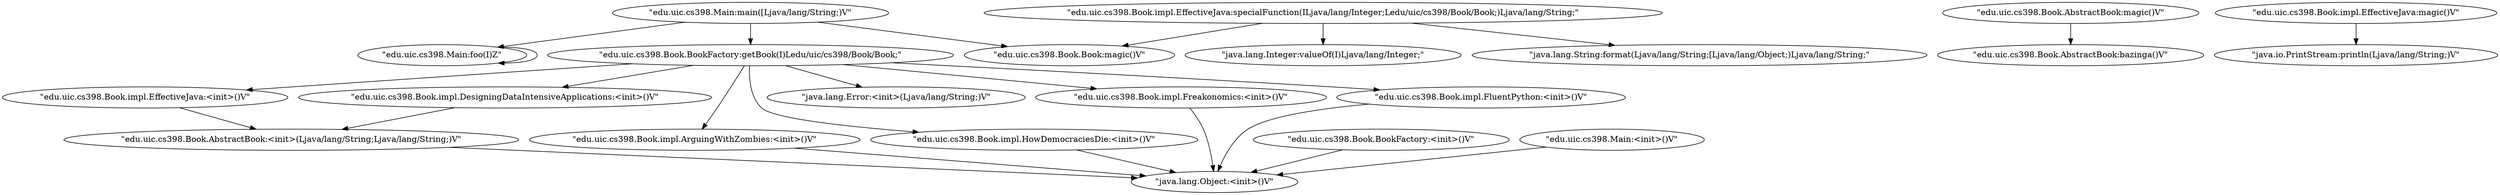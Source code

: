 strict digraph G {
  "edu.uic.cs398.Book.impl.EffectiveJava:<init>()V" [ label="\"edu.uic.cs398.Book.impl.EffectiveJava:<init>()V\"" ];
  "edu.uic.cs398.Book.AbstractBook:<init>(Ljava/lang/String;Ljava/lang/String;)V" [ label="\"edu.uic.cs398.Book.AbstractBook:<init>(Ljava/lang/String;Ljava/lang/String;)V\"" ];
  "edu.uic.cs398.Book.impl.DesigningDataIntensiveApplications:<init>()V" [ label="\"edu.uic.cs398.Book.impl.DesigningDataIntensiveApplications:<init>()V\"" ];
  "edu.uic.cs398.Book.impl.ArguingWithZombies:<init>()V" [ label="\"edu.uic.cs398.Book.impl.ArguingWithZombies:<init>()V\"" ];
  "java.lang.Object:<init>()V" [ label="\"java.lang.Object:<init>()V\"" ];
  "edu.uic.cs398.Main:foo(I)Z" [ label="\"edu.uic.cs398.Main:foo(I)Z\"" ];
  "edu.uic.cs398.Book.impl.EffectiveJava:specialFunction(ILjava/lang/Integer;Ledu/uic/cs398/Book/Book;)Ljava/lang/String;" [ label="\"edu.uic.cs398.Book.impl.EffectiveJava:specialFunction(ILjava/lang/Integer;Ledu/uic/cs398/Book/Book;)Ljava/lang/String;\"" ];
  "java.lang.Integer:valueOf(I)Ljava/lang/Integer;" [ label="\"java.lang.Integer:valueOf(I)Ljava/lang/Integer;\"" ];
  "edu.uic.cs398.Book.Book:magic()V" [ label="\"edu.uic.cs398.Book.Book:magic()V\"" ];
  "java.lang.String:format(Ljava/lang/String;[Ljava/lang/Object;)Ljava/lang/String;" [ label="\"java.lang.String:format(Ljava/lang/String;[Ljava/lang/Object;)Ljava/lang/String;\"" ];
  "edu.uic.cs398.Book.BookFactory:getBook(I)Ledu/uic/cs398/Book/Book;" [ label="\"edu.uic.cs398.Book.BookFactory:getBook(I)Ledu/uic/cs398/Book/Book;\"" ];
  "edu.uic.cs398.Book.impl.HowDemocraciesDie:<init>()V" [ label="\"edu.uic.cs398.Book.impl.HowDemocraciesDie:<init>()V\"" ];
  "java.lang.Error:<init>(Ljava/lang/String;)V" [ label="\"java.lang.Error:<init>(Ljava/lang/String;)V\"" ];
  "edu.uic.cs398.Book.impl.Freakonomics:<init>()V" [ label="\"edu.uic.cs398.Book.impl.Freakonomics:<init>()V\"" ];
  "edu.uic.cs398.Book.impl.FluentPython:<init>()V" [ label="\"edu.uic.cs398.Book.impl.FluentPython:<init>()V\"" ];
  "edu.uic.cs398.Book.BookFactory:<init>()V" [ label="\"edu.uic.cs398.Book.BookFactory:<init>()V\"" ];
  "edu.uic.cs398.Book.AbstractBook:magic()V" [ label="\"edu.uic.cs398.Book.AbstractBook:magic()V\"" ];
  "edu.uic.cs398.Book.AbstractBook:bazinga()V" [ label="\"edu.uic.cs398.Book.AbstractBook:bazinga()V\"" ];
  "edu.uic.cs398.Book.impl.EffectiveJava:magic()V" [ label="\"edu.uic.cs398.Book.impl.EffectiveJava:magic()V\"" ];
  "java.io.PrintStream:println(Ljava/lang/String;)V" [ label="\"java.io.PrintStream:println(Ljava/lang/String;)V\"" ];
  "edu.uic.cs398.Main:<init>()V" [ label="\"edu.uic.cs398.Main:<init>()V\"" ];
  "edu.uic.cs398.Main:main([Ljava/lang/String;)V" [ label="\"edu.uic.cs398.Main:main([Ljava/lang/String;)V\"" ];
  "edu.uic.cs398.Book.impl.EffectiveJava:<init>()V" -> "edu.uic.cs398.Book.AbstractBook:<init>(Ljava/lang/String;Ljava/lang/String;)V";
  "edu.uic.cs398.Book.impl.DesigningDataIntensiveApplications:<init>()V" -> "edu.uic.cs398.Book.AbstractBook:<init>(Ljava/lang/String;Ljava/lang/String;)V";
  "edu.uic.cs398.Book.impl.ArguingWithZombies:<init>()V" -> "java.lang.Object:<init>()V";
  "edu.uic.cs398.Main:foo(I)Z" -> "edu.uic.cs398.Main:foo(I)Z";
  "edu.uic.cs398.Book.impl.EffectiveJava:specialFunction(ILjava/lang/Integer;Ledu/uic/cs398/Book/Book;)Ljava/lang/String;" -> "java.lang.Integer:valueOf(I)Ljava/lang/Integer;";
  "edu.uic.cs398.Book.impl.EffectiveJava:specialFunction(ILjava/lang/Integer;Ledu/uic/cs398/Book/Book;)Ljava/lang/String;" -> "edu.uic.cs398.Book.Book:magic()V";
  "edu.uic.cs398.Book.impl.EffectiveJava:specialFunction(ILjava/lang/Integer;Ledu/uic/cs398/Book/Book;)Ljava/lang/String;" -> "java.lang.String:format(Ljava/lang/String;[Ljava/lang/Object;)Ljava/lang/String;";
  "edu.uic.cs398.Book.AbstractBook:<init>(Ljava/lang/String;Ljava/lang/String;)V" -> "java.lang.Object:<init>()V";
  "edu.uic.cs398.Book.BookFactory:getBook(I)Ledu/uic/cs398/Book/Book;" -> "edu.uic.cs398.Book.impl.EffectiveJava:<init>()V";
  "edu.uic.cs398.Book.BookFactory:getBook(I)Ledu/uic/cs398/Book/Book;" -> "edu.uic.cs398.Book.impl.DesigningDataIntensiveApplications:<init>()V";
  "edu.uic.cs398.Book.BookFactory:getBook(I)Ledu/uic/cs398/Book/Book;" -> "edu.uic.cs398.Book.impl.ArguingWithZombies:<init>()V";
  "edu.uic.cs398.Book.BookFactory:getBook(I)Ledu/uic/cs398/Book/Book;" -> "edu.uic.cs398.Book.impl.HowDemocraciesDie:<init>()V";
  "edu.uic.cs398.Book.BookFactory:getBook(I)Ledu/uic/cs398/Book/Book;" -> "java.lang.Error:<init>(Ljava/lang/String;)V";
  "edu.uic.cs398.Book.BookFactory:getBook(I)Ledu/uic/cs398/Book/Book;" -> "edu.uic.cs398.Book.impl.Freakonomics:<init>()V";
  "edu.uic.cs398.Book.BookFactory:getBook(I)Ledu/uic/cs398/Book/Book;" -> "edu.uic.cs398.Book.impl.FluentPython:<init>()V";
  "edu.uic.cs398.Book.BookFactory:<init>()V" -> "java.lang.Object:<init>()V";
  "edu.uic.cs398.Book.impl.HowDemocraciesDie:<init>()V" -> "java.lang.Object:<init>()V";
  "edu.uic.cs398.Book.AbstractBook:magic()V" -> "edu.uic.cs398.Book.AbstractBook:bazinga()V";
  "edu.uic.cs398.Book.impl.EffectiveJava:magic()V" -> "java.io.PrintStream:println(Ljava/lang/String;)V";
  "edu.uic.cs398.Main:<init>()V" -> "java.lang.Object:<init>()V";
  "edu.uic.cs398.Book.impl.Freakonomics:<init>()V" -> "java.lang.Object:<init>()V";
  "edu.uic.cs398.Main:main([Ljava/lang/String;)V" -> "edu.uic.cs398.Book.BookFactory:getBook(I)Ledu/uic/cs398/Book/Book;";
  "edu.uic.cs398.Main:main([Ljava/lang/String;)V" -> "edu.uic.cs398.Main:foo(I)Z";
  "edu.uic.cs398.Main:main([Ljava/lang/String;)V" -> "edu.uic.cs398.Book.Book:magic()V";
  "edu.uic.cs398.Book.impl.FluentPython:<init>()V" -> "java.lang.Object:<init>()V";
}
